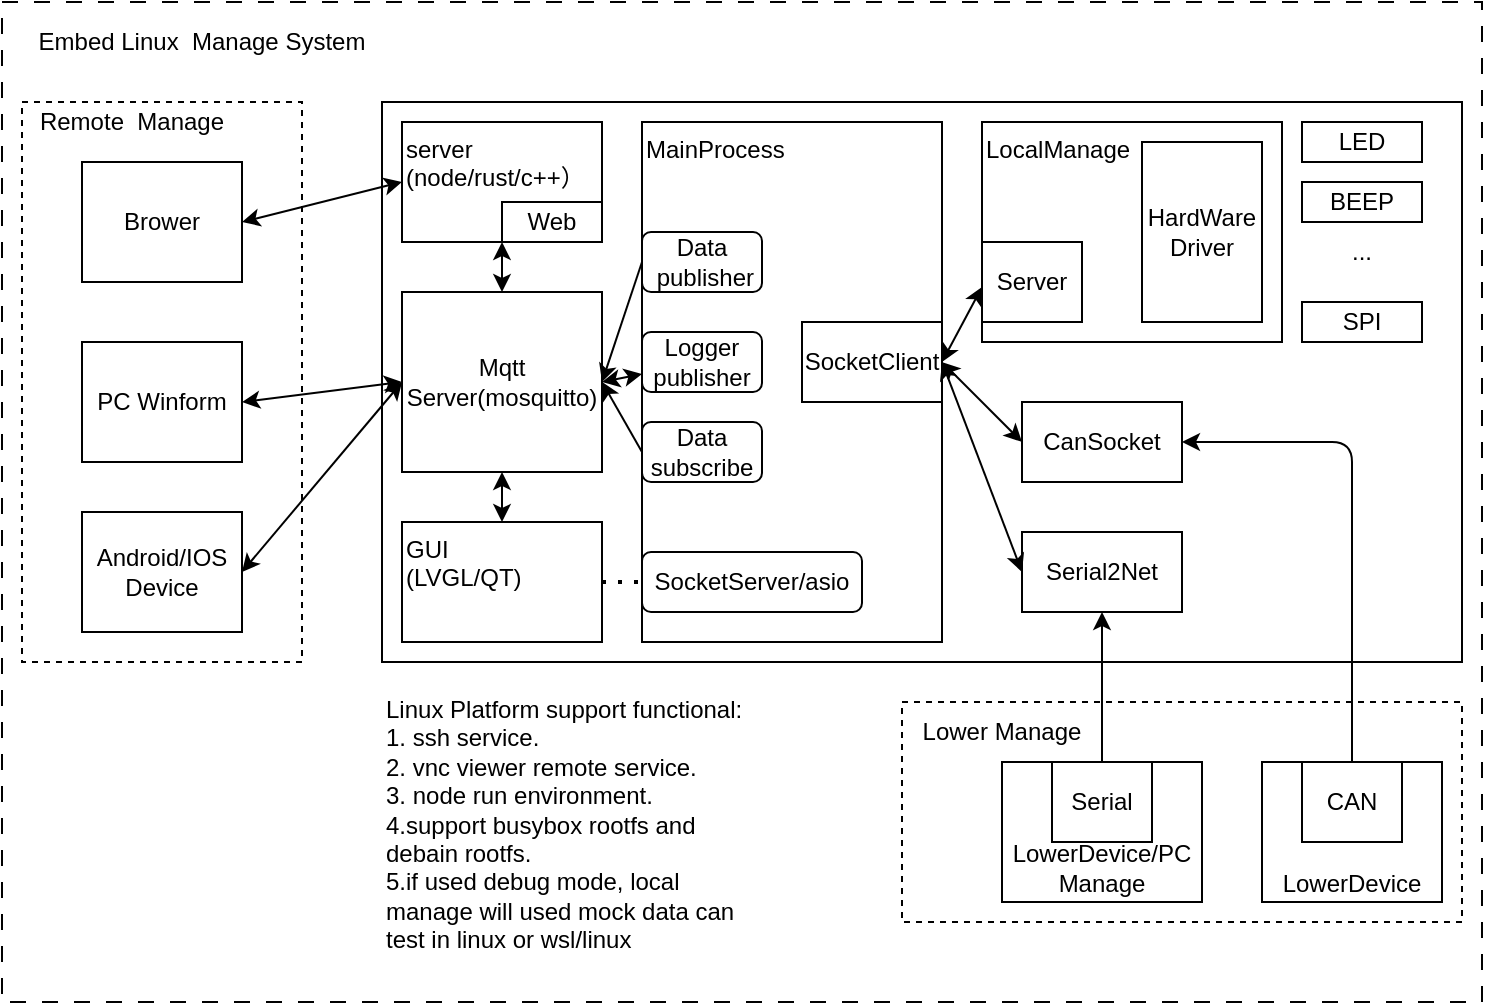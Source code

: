 <mxfile>
    <diagram id="97HLYAoYRTmnaLsdLiow" name="Page-1">
        <mxGraphModel dx="978" dy="613" grid="1" gridSize="10" guides="1" tooltips="1" connect="1" arrows="1" fold="1" page="1" pageScale="1" pageWidth="850" pageHeight="1100" math="0" shadow="0">
            <root>
                <mxCell id="0"/>
                <mxCell id="1" parent="0"/>
                <mxCell id="88" value="" style="rounded=0;whiteSpace=wrap;html=1;dashed=1;dashPattern=8 8;" parent="1" vertex="1">
                    <mxGeometry x="70" y="190" width="740" height="500" as="geometry"/>
                </mxCell>
                <mxCell id="77" value="" style="rounded=0;whiteSpace=wrap;html=1;dashed=1;" parent="1" vertex="1">
                    <mxGeometry x="520" y="540" width="280" height="110" as="geometry"/>
                </mxCell>
                <mxCell id="74" value="" style="rounded=0;whiteSpace=wrap;html=1;dashed=1;" parent="1" vertex="1">
                    <mxGeometry x="80" y="240" width="140" height="280" as="geometry"/>
                </mxCell>
                <mxCell id="36" value="" style="rounded=0;whiteSpace=wrap;html=1;" parent="1" vertex="1">
                    <mxGeometry x="260" y="240" width="540" height="280" as="geometry"/>
                </mxCell>
                <mxCell id="3" value="MainProcess" style="rounded=0;whiteSpace=wrap;html=1;align=left;verticalAlign=top;" parent="1" vertex="1">
                    <mxGeometry x="390" y="250" width="150" height="260" as="geometry"/>
                </mxCell>
                <mxCell id="4" value="LocalManage" style="rounded=0;whiteSpace=wrap;html=1;align=left;verticalAlign=top;" parent="1" vertex="1">
                    <mxGeometry x="560" y="250" width="150" height="110" as="geometry"/>
                </mxCell>
                <mxCell id="33" value="" style="edgeStyle=none;html=1;startArrow=classic;startFill=1;endArrow=classic;endFill=1;exitX=1;exitY=0.5;exitDx=0;exitDy=0;entryX=0;entryY=0.5;entryDx=0;entryDy=0;" parent="1" source="7" target="32" edge="1">
                    <mxGeometry relative="1" as="geometry"/>
                </mxCell>
                <mxCell id="7" value="SocketClient" style="rounded=0;whiteSpace=wrap;html=1;" parent="1" vertex="1">
                    <mxGeometry x="470" y="350" width="70" height="40" as="geometry"/>
                </mxCell>
                <mxCell id="9" value="Server" style="rounded=0;whiteSpace=wrap;html=1;" parent="1" vertex="1">
                    <mxGeometry x="560" y="310" width="50" height="40" as="geometry"/>
                </mxCell>
                <mxCell id="10" value="LowerDevice/PC Manage" style="rounded=0;whiteSpace=wrap;html=1;align=center;verticalAlign=bottom;" parent="1" vertex="1">
                    <mxGeometry x="570" y="570" width="100" height="70" as="geometry"/>
                </mxCell>
                <mxCell id="11" value="Serial" style="rounded=0;whiteSpace=wrap;html=1;" parent="1" vertex="1">
                    <mxGeometry x="595" y="570" width="50" height="40" as="geometry"/>
                </mxCell>
                <mxCell id="12" value="Serial2Net" style="rounded=0;whiteSpace=wrap;html=1;" parent="1" vertex="1">
                    <mxGeometry x="580" y="455" width="80" height="40" as="geometry"/>
                </mxCell>
                <mxCell id="14" value="" style="endArrow=classic;html=1;exitX=0.5;exitY=0;exitDx=0;exitDy=0;entryX=0.5;entryY=1;entryDx=0;entryDy=0;" parent="1" source="10" target="12" edge="1">
                    <mxGeometry width="50" height="50" relative="1" as="geometry">
                        <mxPoint x="640" y="570" as="sourcePoint"/>
                        <mxPoint x="690" y="520" as="targetPoint"/>
                    </mxGeometry>
                </mxCell>
                <mxCell id="15" value="" style="endArrow=classic;html=1;entryX=1;entryY=0.5;entryDx=0;entryDy=0;exitX=0;exitY=0.5;exitDx=0;exitDy=0;startArrow=classic;startFill=1;" parent="1" source="12" target="7" edge="1">
                    <mxGeometry width="50" height="50" relative="1" as="geometry">
                        <mxPoint x="640" y="540" as="sourcePoint"/>
                        <mxPoint x="690" y="490" as="targetPoint"/>
                    </mxGeometry>
                </mxCell>
                <mxCell id="16" value="" style="endArrow=classic;html=1;exitX=0;exitY=0.75;exitDx=0;exitDy=0;entryX=1;entryY=0.5;entryDx=0;entryDy=0;endFill=1;startArrow=classic;startFill=1;" parent="1" source="4" target="7" edge="1">
                    <mxGeometry width="50" height="50" relative="1" as="geometry">
                        <mxPoint x="640" y="540" as="sourcePoint"/>
                        <mxPoint x="690" y="490" as="targetPoint"/>
                    </mxGeometry>
                </mxCell>
                <mxCell id="19" value="Mqtt Server(mosquitto)" style="rounded=0;whiteSpace=wrap;html=1;" parent="1" vertex="1">
                    <mxGeometry x="270" y="335" width="100" height="90" as="geometry"/>
                </mxCell>
                <mxCell id="21" value="Data&lt;br&gt;&amp;nbsp;publisher" style="rounded=1;whiteSpace=wrap;html=1;" parent="1" vertex="1">
                    <mxGeometry x="390" y="305" width="60" height="30" as="geometry"/>
                </mxCell>
                <mxCell id="22" value="Data subscribe" style="rounded=1;whiteSpace=wrap;html=1;" parent="1" vertex="1">
                    <mxGeometry x="390" y="400" width="60" height="30" as="geometry"/>
                </mxCell>
                <mxCell id="52" value="" style="edgeStyle=none;html=1;startArrow=classic;startFill=1;endArrow=classic;endFill=1;" parent="1" source="24" target="19" edge="1">
                    <mxGeometry relative="1" as="geometry"/>
                </mxCell>
                <mxCell id="24" value="server&lt;br&gt;(node/rust/c++）" style="rounded=0;whiteSpace=wrap;html=1;verticalAlign=top;align=left;" parent="1" vertex="1">
                    <mxGeometry x="270" y="250" width="100" height="60" as="geometry"/>
                </mxCell>
                <mxCell id="30" value="HardWare&lt;br&gt;Driver" style="rounded=0;whiteSpace=wrap;html=1;" parent="1" vertex="1">
                    <mxGeometry x="640" y="260" width="60" height="90" as="geometry"/>
                </mxCell>
                <mxCell id="32" value="CanSocket" style="rounded=0;whiteSpace=wrap;html=1;" parent="1" vertex="1">
                    <mxGeometry x="580" y="390" width="80" height="40" as="geometry"/>
                </mxCell>
                <mxCell id="37" value="LED" style="rounded=0;whiteSpace=wrap;html=1;" parent="1" vertex="1">
                    <mxGeometry x="720" y="250" width="60" height="20" as="geometry"/>
                </mxCell>
                <mxCell id="38" value="BEEP" style="rounded=0;whiteSpace=wrap;html=1;" parent="1" vertex="1">
                    <mxGeometry x="720" y="280" width="60" height="20" as="geometry"/>
                </mxCell>
                <mxCell id="39" value="SPI" style="rounded=0;whiteSpace=wrap;html=1;" parent="1" vertex="1">
                    <mxGeometry x="720" y="340" width="60" height="20" as="geometry"/>
                </mxCell>
                <mxCell id="40" value="..." style="text;html=1;strokeColor=none;fillColor=none;align=center;verticalAlign=middle;whiteSpace=wrap;rounded=0;" parent="1" vertex="1">
                    <mxGeometry x="720" y="300" width="60" height="30" as="geometry"/>
                </mxCell>
                <mxCell id="42" value="LowerDevice" style="rounded=0;whiteSpace=wrap;html=1;align=center;verticalAlign=bottom;" parent="1" vertex="1">
                    <mxGeometry x="700" y="570" width="90" height="70" as="geometry"/>
                </mxCell>
                <mxCell id="43" value="CAN" style="rounded=0;whiteSpace=wrap;html=1;" parent="1" vertex="1">
                    <mxGeometry x="720" y="570" width="50" height="40" as="geometry"/>
                </mxCell>
                <mxCell id="44" value="" style="endArrow=classic;html=1;exitX=0.5;exitY=0;exitDx=0;exitDy=0;entryX=1;entryY=0.5;entryDx=0;entryDy=0;" parent="1" source="43" target="32" edge="1">
                    <mxGeometry width="50" height="50" relative="1" as="geometry">
                        <mxPoint x="480" y="460" as="sourcePoint"/>
                        <mxPoint x="530" y="410" as="targetPoint"/>
                        <Array as="points">
                            <mxPoint x="745" y="410"/>
                        </Array>
                    </mxGeometry>
                </mxCell>
                <mxCell id="47" value="" style="endArrow=classic;html=1;exitX=0;exitY=0.5;exitDx=0;exitDy=0;entryX=1;entryY=0.5;entryDx=0;entryDy=0;" parent="1" source="21" target="19" edge="1">
                    <mxGeometry width="50" height="50" relative="1" as="geometry">
                        <mxPoint x="480" y="460" as="sourcePoint"/>
                        <mxPoint x="530" y="410" as="targetPoint"/>
                    </mxGeometry>
                </mxCell>
                <mxCell id="48" value="" style="endArrow=classic;html=1;exitX=0;exitY=0.5;exitDx=0;exitDy=0;entryX=1;entryY=0.5;entryDx=0;entryDy=0;" parent="1" source="22" target="19" edge="1">
                    <mxGeometry width="50" height="50" relative="1" as="geometry">
                        <mxPoint x="480" y="460" as="sourcePoint"/>
                        <mxPoint x="370" y="440" as="targetPoint"/>
                    </mxGeometry>
                </mxCell>
                <mxCell id="49" value="Web" style="rounded=0;whiteSpace=wrap;html=1;" parent="1" vertex="1">
                    <mxGeometry x="320" y="290" width="50" height="20" as="geometry"/>
                </mxCell>
                <mxCell id="53" value="GUI&lt;br&gt;(LVGL/QT)" style="rounded=0;whiteSpace=wrap;html=1;verticalAlign=top;align=left;" parent="1" vertex="1">
                    <mxGeometry x="270" y="450" width="100" height="60" as="geometry"/>
                </mxCell>
                <mxCell id="58" value="" style="endArrow=classic;startArrow=classic;html=1;entryX=0.5;entryY=0;entryDx=0;entryDy=0;" parent="1" source="19" target="53" edge="1">
                    <mxGeometry width="50" height="50" relative="1" as="geometry">
                        <mxPoint x="420" y="370" as="sourcePoint"/>
                        <mxPoint x="470" y="320" as="targetPoint"/>
                    </mxGeometry>
                </mxCell>
                <mxCell id="60" value="SocketServer/asio" style="rounded=1;whiteSpace=wrap;html=1;" parent="1" vertex="1">
                    <mxGeometry x="390" y="465" width="110" height="30" as="geometry"/>
                </mxCell>
                <mxCell id="65" value="" style="edgeStyle=none;html=1;startArrow=classic;startFill=1;endArrow=classic;endFill=1;entryX=1;entryY=0.5;entryDx=0;entryDy=0;" parent="1" source="64" target="19" edge="1">
                    <mxGeometry relative="1" as="geometry"/>
                </mxCell>
                <mxCell id="64" value="Logger&lt;br&gt;publisher" style="rounded=1;whiteSpace=wrap;html=1;" parent="1" vertex="1">
                    <mxGeometry x="390" y="355" width="60" height="30" as="geometry"/>
                </mxCell>
                <mxCell id="66" value="" style="endArrow=none;dashed=1;html=1;dashPattern=1 3;strokeWidth=2;entryX=0;entryY=0.5;entryDx=0;entryDy=0;exitX=1;exitY=0.5;exitDx=0;exitDy=0;" parent="1" source="53" target="60" edge="1">
                    <mxGeometry width="50" height="50" relative="1" as="geometry">
                        <mxPoint x="420" y="430" as="sourcePoint"/>
                        <mxPoint x="470" y="380" as="targetPoint"/>
                    </mxGeometry>
                </mxCell>
                <mxCell id="68" value="Brower" style="rounded=0;whiteSpace=wrap;html=1;" parent="1" vertex="1">
                    <mxGeometry x="110" y="270" width="80" height="60" as="geometry"/>
                </mxCell>
                <mxCell id="69" value="PC Winform" style="rounded=0;whiteSpace=wrap;html=1;" parent="1" vertex="1">
                    <mxGeometry x="110" y="360" width="80" height="60" as="geometry"/>
                </mxCell>
                <mxCell id="70" value="Android/IOS Device" style="rounded=0;whiteSpace=wrap;html=1;" parent="1" vertex="1">
                    <mxGeometry x="110" y="445" width="80" height="60" as="geometry"/>
                </mxCell>
                <mxCell id="71" value="" style="endArrow=classic;startArrow=classic;html=1;exitX=1;exitY=0.5;exitDx=0;exitDy=0;entryX=0;entryY=0.5;entryDx=0;entryDy=0;" parent="1" source="68" target="24" edge="1">
                    <mxGeometry width="50" height="50" relative="1" as="geometry">
                        <mxPoint x="260" y="400" as="sourcePoint"/>
                        <mxPoint x="310" y="350" as="targetPoint"/>
                    </mxGeometry>
                </mxCell>
                <mxCell id="72" value="" style="endArrow=classic;startArrow=classic;html=1;exitX=1;exitY=0.5;exitDx=0;exitDy=0;entryX=0;entryY=0.5;entryDx=0;entryDy=0;" parent="1" source="69" target="19" edge="1">
                    <mxGeometry width="50" height="50" relative="1" as="geometry">
                        <mxPoint x="260" y="400" as="sourcePoint"/>
                        <mxPoint x="310" y="350" as="targetPoint"/>
                    </mxGeometry>
                </mxCell>
                <mxCell id="73" value="" style="endArrow=classic;startArrow=classic;html=1;exitX=1;exitY=0.5;exitDx=0;exitDy=0;" parent="1" source="70" edge="1">
                    <mxGeometry width="50" height="50" relative="1" as="geometry">
                        <mxPoint x="260" y="400" as="sourcePoint"/>
                        <mxPoint x="270" y="380" as="targetPoint"/>
                    </mxGeometry>
                </mxCell>
                <mxCell id="75" value="Remote&amp;nbsp; Manage" style="text;html=1;strokeColor=none;fillColor=none;align=center;verticalAlign=middle;whiteSpace=wrap;rounded=0;" parent="1" vertex="1">
                    <mxGeometry x="80" y="240" width="110" height="20" as="geometry"/>
                </mxCell>
                <mxCell id="78" value="Lower Manage" style="text;html=1;strokeColor=none;fillColor=none;align=center;verticalAlign=middle;whiteSpace=wrap;rounded=0;" parent="1" vertex="1">
                    <mxGeometry x="520" y="540" width="100" height="30" as="geometry"/>
                </mxCell>
                <mxCell id="82" value="Embed Linux&amp;nbsp; Manage System" style="text;html=1;strokeColor=none;fillColor=none;align=center;verticalAlign=middle;whiteSpace=wrap;rounded=0;dashed=1;" parent="1" vertex="1">
                    <mxGeometry x="80" y="190" width="180" height="40" as="geometry"/>
                </mxCell>
                <mxCell id="87" value="Linux Platform support functional:&lt;br&gt;1. ssh service.&lt;br&gt;2. vnc viewer remote service.&lt;br&gt;3. node run environment.&lt;br&gt;4.support busybox rootfs and debain rootfs.&lt;br&gt;5.if used debug mode, local manage will used mock data can test in linux or wsl/linux&lt;br&gt;" style="text;html=1;strokeColor=none;fillColor=none;align=left;verticalAlign=top;whiteSpace=wrap;rounded=0;dashed=1;" parent="1" vertex="1">
                    <mxGeometry x="260" y="530" width="190" height="140" as="geometry"/>
                </mxCell>
            </root>
        </mxGraphModel>
    </diagram>
</mxfile>
